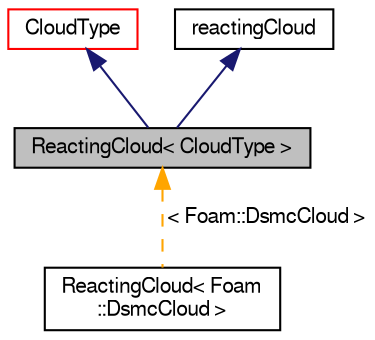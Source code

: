 digraph "ReactingCloud&lt; CloudType &gt;"
{
  bgcolor="transparent";
  edge [fontname="FreeSans",fontsize="10",labelfontname="FreeSans",labelfontsize="10"];
  node [fontname="FreeSans",fontsize="10",shape=record];
  Node0 [label="ReactingCloud\< CloudType \>",height=0.2,width=0.4,color="black", fillcolor="grey75", style="filled", fontcolor="black"];
  Node1 -> Node0 [dir="back",color="midnightblue",fontsize="10",style="solid",fontname="FreeSans"];
  Node1 [label="CloudType",height=0.2,width=0.4,color="red",URL="$a23686.html",tooltip="Templated base class for dsmc cloud. "];
  Node26 -> Node0 [dir="back",color="midnightblue",fontsize="10",style="solid",fontname="FreeSans"];
  Node26 [label="reactingCloud",height=0.2,width=0.4,color="black",URL="$a23742.html",tooltip="Virtual abstract base class for templated ReactingCloud. "];
  Node0 -> Node27 [dir="back",color="orange",fontsize="10",style="dashed",label=" \< Foam::DsmcCloud \>" ,fontname="FreeSans"];
  Node27 [label="ReactingCloud\< Foam\l::DsmcCloud \>",height=0.2,width=0.4,color="black",URL="$a23814.html"];
}
